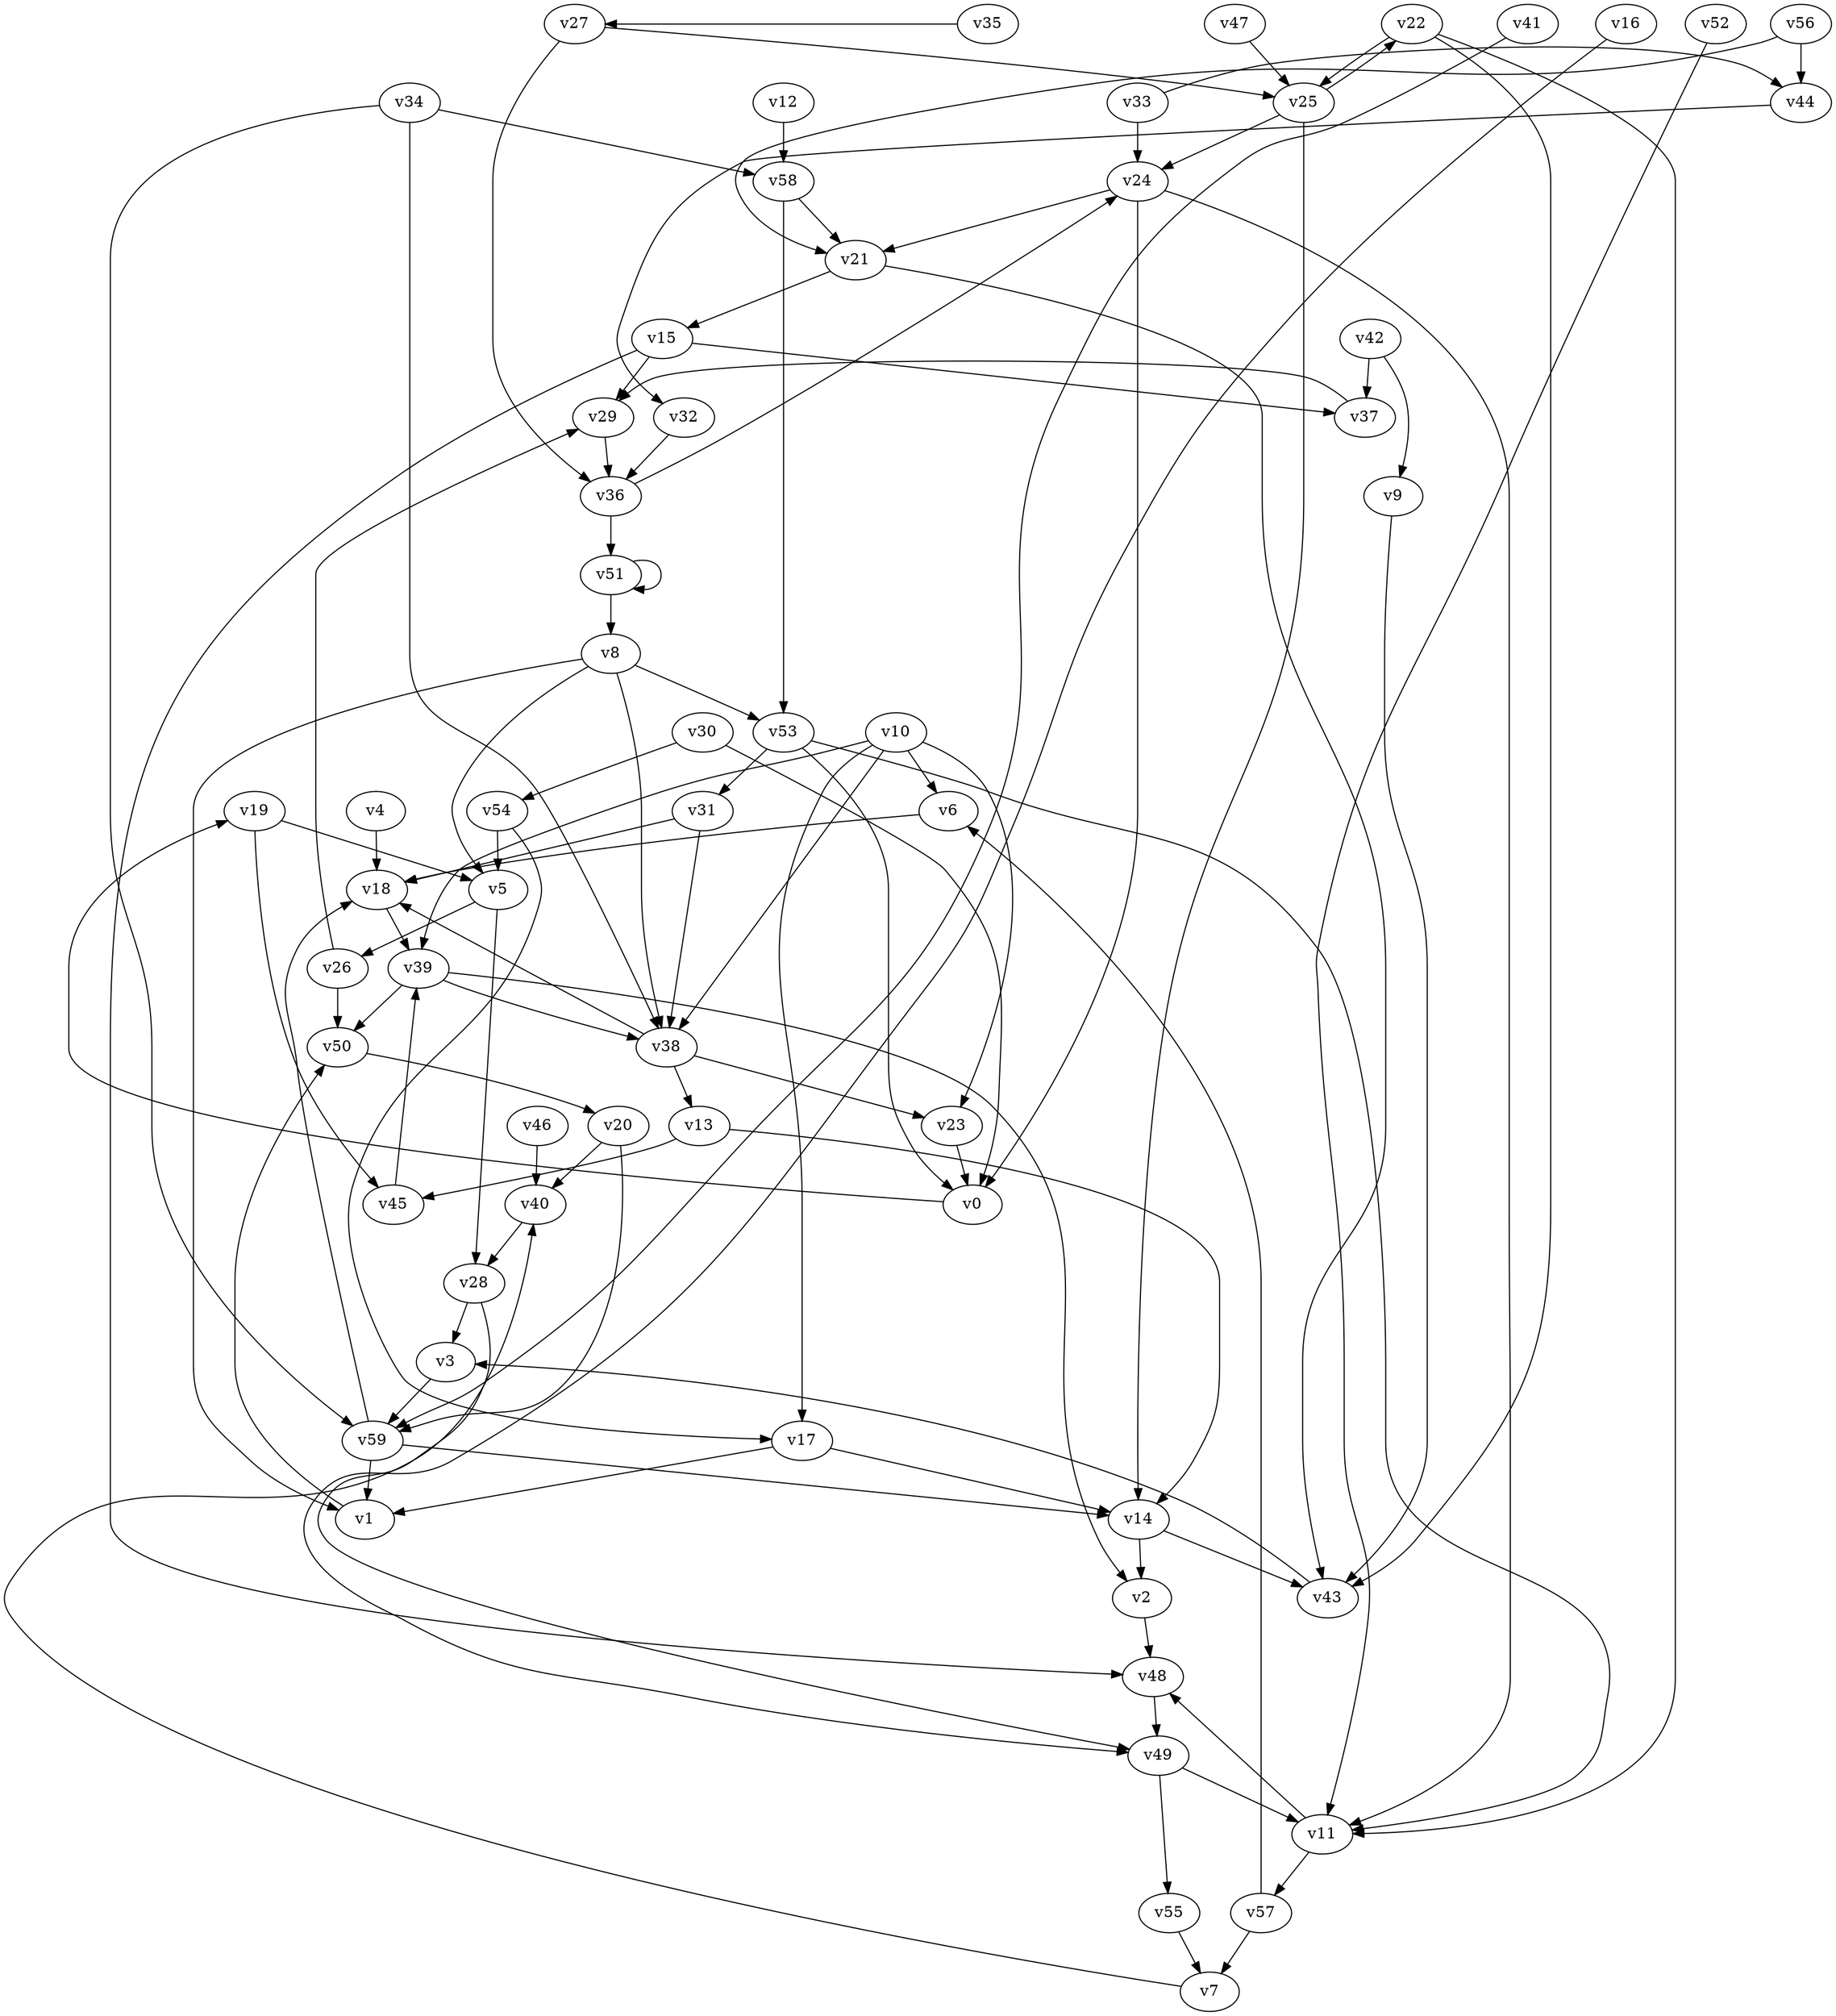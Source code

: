 // Benchmark game 83 - 60 vertices
// time_bound: 28
// targets: v7
digraph G {
    v0 [name="v0", player=0];
    v1 [name="v1", player=1];
    v2 [name="v2", player=0];
    v3 [name="v3", player=0];
    v4 [name="v4", player=0];
    v5 [name="v5", player=0];
    v6 [name="v6", player=0];
    v7 [name="v7", player=0, target=1];
    v8 [name="v8", player=0];
    v9 [name="v9", player=0];
    v10 [name="v10", player=1];
    v11 [name="v11", player=0];
    v12 [name="v12", player=1];
    v13 [name="v13", player=1];
    v14 [name="v14", player=1];
    v15 [name="v15", player=0];
    v16 [name="v16", player=0];
    v17 [name="v17", player=1];
    v18 [name="v18", player=1];
    v19 [name="v19", player=0];
    v20 [name="v20", player=0];
    v21 [name="v21", player=1];
    v22 [name="v22", player=0];
    v23 [name="v23", player=0];
    v24 [name="v24", player=1];
    v25 [name="v25", player=1];
    v26 [name="v26", player=0];
    v27 [name="v27", player=0];
    v28 [name="v28", player=1];
    v29 [name="v29", player=0];
    v30 [name="v30", player=0];
    v31 [name="v31", player=0];
    v32 [name="v32", player=1];
    v33 [name="v33", player=0];
    v34 [name="v34", player=1];
    v35 [name="v35", player=0];
    v36 [name="v36", player=1];
    v37 [name="v37", player=1];
    v38 [name="v38", player=0];
    v39 [name="v39", player=0];
    v40 [name="v40", player=0];
    v41 [name="v41", player=0];
    v42 [name="v42", player=1];
    v43 [name="v43", player=1];
    v44 [name="v44", player=0];
    v45 [name="v45", player=1];
    v46 [name="v46", player=1];
    v47 [name="v47", player=0];
    v48 [name="v48", player=1];
    v49 [name="v49", player=0];
    v50 [name="v50", player=0];
    v51 [name="v51", player=0];
    v52 [name="v52", player=0];
    v53 [name="v53", player=0];
    v54 [name="v54", player=0];
    v55 [name="v55", player=1];
    v56 [name="v56", player=0];
    v57 [name="v57", player=1];
    v58 [name="v58", player=1];
    v59 [name="v59", player=0];

    v0 -> v19 [constraint="t < 7"];
    v1 -> v50;
    v2 -> v48;
    v3 -> v59;
    v4 -> v18;
    v5 -> v26;
    v6 -> v18;
    v7 -> v40 [constraint="t >= 2"];
    v8 -> v5;
    v9 -> v43;
    v10 -> v39 [constraint="t < 8"];
    v11 -> v48;
    v12 -> v58;
    v13 -> v45;
    v14 -> v43;
    v15 -> v29;
    v16 -> v49 [constraint="t >= 1"];
    v17 -> v14;
    v18 -> v39;
    v19 -> v45;
    v20 -> v59;
    v21 -> v15;
    v22 -> v25;
    v23 -> v0;
    v24 -> v21;
    v25 -> v22;
    v26 -> v50;
    v27 -> v36;
    v28 -> v49 [constraint="t < 7"];
    v29 -> v36;
    v30 -> v0;
    v31 -> v38;
    v32 -> v36;
    v33 -> v44 [constraint="t >= 5"];
    v34 -> v38;
    v35 -> v27 [constraint="t >= 1"];
    v36 -> v24;
    v37 -> v29 [constraint="t < 9"];
    v38 -> v23;
    v39 -> v2 [constraint="t < 7"];
    v40 -> v28;
    v41 -> v59 [constraint="t mod 2 == 1"];
    v42 -> v37;
    v43 -> v3 [constraint="t >= 1"];
    v44 -> v32 [constraint="t < 11"];
    v45 -> v39;
    v46 -> v40;
    v47 -> v25 [constraint="t < 12"];
    v48 -> v49;
    v49 -> v55;
    v50 -> v20;
    v51 -> v51 [constraint="t < 15"];
    v52 -> v11 [constraint="t >= 3"];
    v53 -> v11 [constraint="t mod 2 == 0"];
    v54 -> v17 [constraint="t mod 3 == 1"];
    v55 -> v7;
    v56 -> v21 [constraint="t < 14"];
    v57 -> v6;
    v58 -> v21;
    v59 -> v18;
    v59 -> v1;
    v24 -> v11;
    v53 -> v31;
    v36 -> v51;
    v24 -> v0;
    v10 -> v17;
    v10 -> v23;
    v28 -> v3;
    v15 -> v48;
    v13 -> v14;
    v42 -> v9;
    v39 -> v50;
    v21 -> v43;
    v38 -> v18;
    v22 -> v11;
    v59 -> v14;
    v54 -> v5;
    v20 -> v40;
    v34 -> v58;
    v51 -> v8;
    v33 -> v24;
    v14 -> v2;
    v17 -> v1;
    v58 -> v53;
    v8 -> v38;
    v27 -> v25;
    v11 -> v57;
    v56 -> v44;
    v39 -> v38;
    v5 -> v28;
    v10 -> v6;
    v31 -> v18;
    v10 -> v38;
    v8 -> v53;
    v8 -> v1;
    v19 -> v5;
    v26 -> v29;
    v34 -> v59;
    v49 -> v11;
    v57 -> v7;
    v22 -> v43;
    v15 -> v37;
    v25 -> v24;
    v38 -> v13;
    v30 -> v54;
    v53 -> v0;
    v25 -> v14;
}

